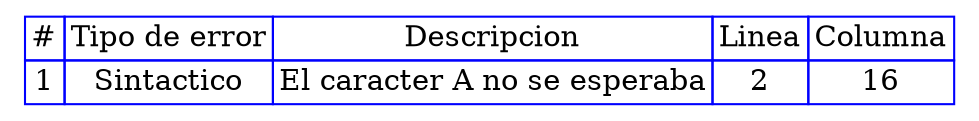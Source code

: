 digraph {

  tbl [

    shape=plaintext
    label=<
      <table border='0' cellborder='1' color='blue' cellspacing='0'>
        <tr><td>#</td><td>Tipo de error</td><td>Descripcion</td><td>Linea</td><td>Columna</td></tr><tr><td>1</td><td>Sintactico</td><td>El caracter A no se esperaba</td><td>2</td><td>16</td></tr>
</table>

    >];

}
